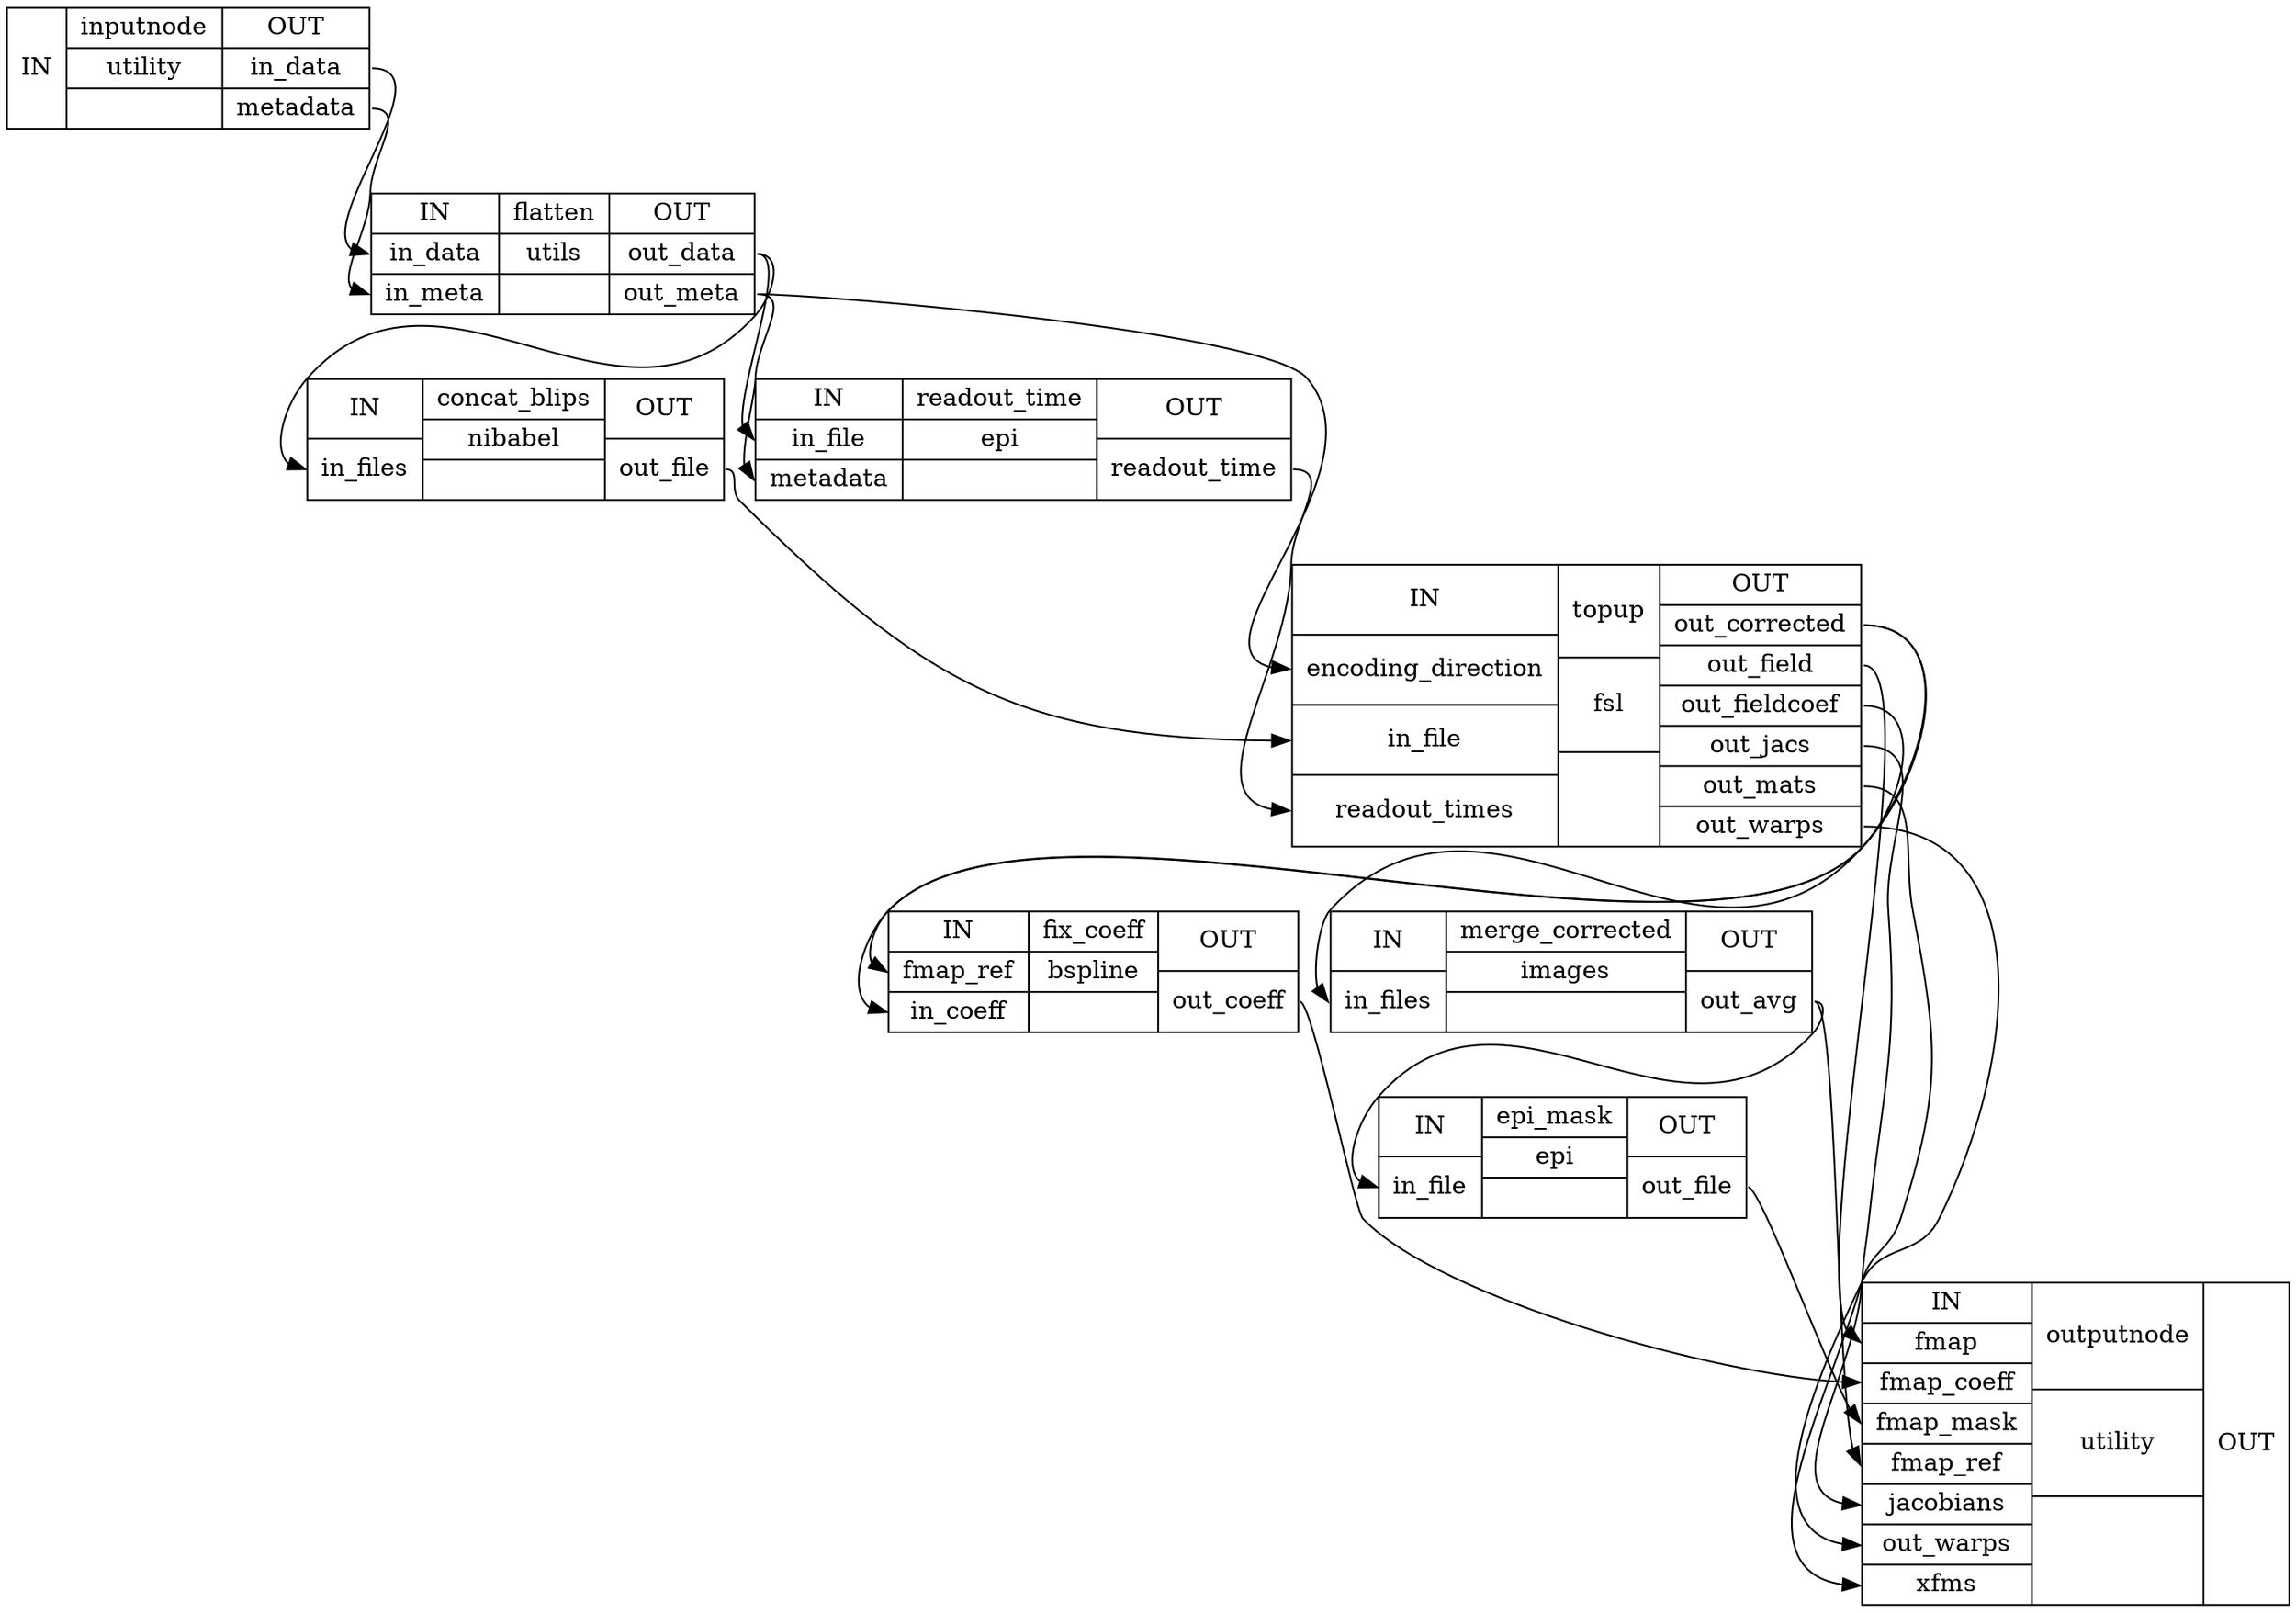 digraph structs {
node [shape=record];
pepolar_estimate_wfinputnode [label="{IN}|{ inputnode | utility |  }|{OUT|<outindata> in_data|<outmetadata> metadata}"];
pepolar_estimate_wfflatten [label="{IN|<inindata> in_data|<ininmeta> in_meta}|{ flatten | utils |  }|{OUT|<outoutdata> out_data|<outoutmeta> out_meta}"];
pepolar_estimate_wfconcat_blips [label="{IN|<ininfiles> in_files}|{ concat_blips | nibabel |  }|{OUT|<outoutfile> out_file}"];
pepolar_estimate_wfreadout_time [label="{IN|<ininfile> in_file|<inmetadata> metadata}|{ readout_time | epi |  }|{OUT|<outreadouttime> readout_time}"];
pepolar_estimate_wftopup [label="{IN|<inencodingdirection> encoding_direction|<ininfile> in_file|<inreadouttimes> readout_times}|{ topup | fsl |  }|{OUT|<outoutcorrected> out_corrected|<outoutfield> out_field|<outoutfieldcoef> out_fieldcoef|<outoutjacs> out_jacs|<outoutmats> out_mats|<outoutwarps> out_warps}"];
pepolar_estimate_wffix_coeff [label="{IN|<infmapref> fmap_ref|<inincoeff> in_coeff}|{ fix_coeff | bspline |  }|{OUT|<outoutcoeff> out_coeff}"];
pepolar_estimate_wfmerge_corrected [label="{IN|<ininfiles> in_files}|{ merge_corrected | images |  }|{OUT|<outoutavg> out_avg}"];
pepolar_estimate_wfepi_mask [label="{IN|<ininfile> in_file}|{ epi_mask | epi |  }|{OUT|<outoutfile> out_file}"];
pepolar_estimate_wfoutputnode [label="{IN|<infmap> fmap|<infmapcoeff> fmap_coeff|<infmapmask> fmap_mask|<infmapref> fmap_ref|<injacobians> jacobians|<inoutwarps> out_warps|<inxfms> xfms}|{ outputnode | utility |  }|{OUT}"];
pepolar_estimate_wfconcat_blips:outoutfile:e -> pepolar_estimate_wftopup:ininfile:w;
pepolar_estimate_wfepi_mask:outoutfile:e -> pepolar_estimate_wfoutputnode:infmapmask:w;
pepolar_estimate_wffix_coeff:outoutcoeff:e -> pepolar_estimate_wfoutputnode:infmapcoeff:w;
pepolar_estimate_wfflatten:outoutdata:e -> pepolar_estimate_wfconcat_blips:ininfiles:w;
pepolar_estimate_wfflatten:outoutdata:e -> pepolar_estimate_wfreadout_time:ininfile:w;
pepolar_estimate_wfflatten:outoutmeta:e -> pepolar_estimate_wfreadout_time:inmetadata:w;
pepolar_estimate_wfflatten:outoutmeta:e -> pepolar_estimate_wftopup:inencodingdirection:w;
pepolar_estimate_wfinputnode:outindata:e -> pepolar_estimate_wfflatten:inindata:w;
pepolar_estimate_wfinputnode:outmetadata:e -> pepolar_estimate_wfflatten:ininmeta:w;
pepolar_estimate_wfmerge_corrected:outoutavg:e -> pepolar_estimate_wfepi_mask:ininfile:w;
pepolar_estimate_wfmerge_corrected:outoutavg:e -> pepolar_estimate_wfoutputnode:infmapref:w;
pepolar_estimate_wfreadout_time:outreadouttime:e -> pepolar_estimate_wftopup:inreadouttimes:w;
pepolar_estimate_wftopup:outoutcorrected:e -> pepolar_estimate_wffix_coeff:infmapref:w;
pepolar_estimate_wftopup:outoutcorrected:e -> pepolar_estimate_wfmerge_corrected:ininfiles:w;
pepolar_estimate_wftopup:outoutfield:e -> pepolar_estimate_wfoutputnode:infmap:w;
pepolar_estimate_wftopup:outoutfieldcoef:e -> pepolar_estimate_wffix_coeff:inincoeff:w;
pepolar_estimate_wftopup:outoutjacs:e -> pepolar_estimate_wfoutputnode:injacobians:w;
pepolar_estimate_wftopup:outoutmats:e -> pepolar_estimate_wfoutputnode:inxfms:w;
pepolar_estimate_wftopup:outoutwarps:e -> pepolar_estimate_wfoutputnode:inoutwarps:w;
}